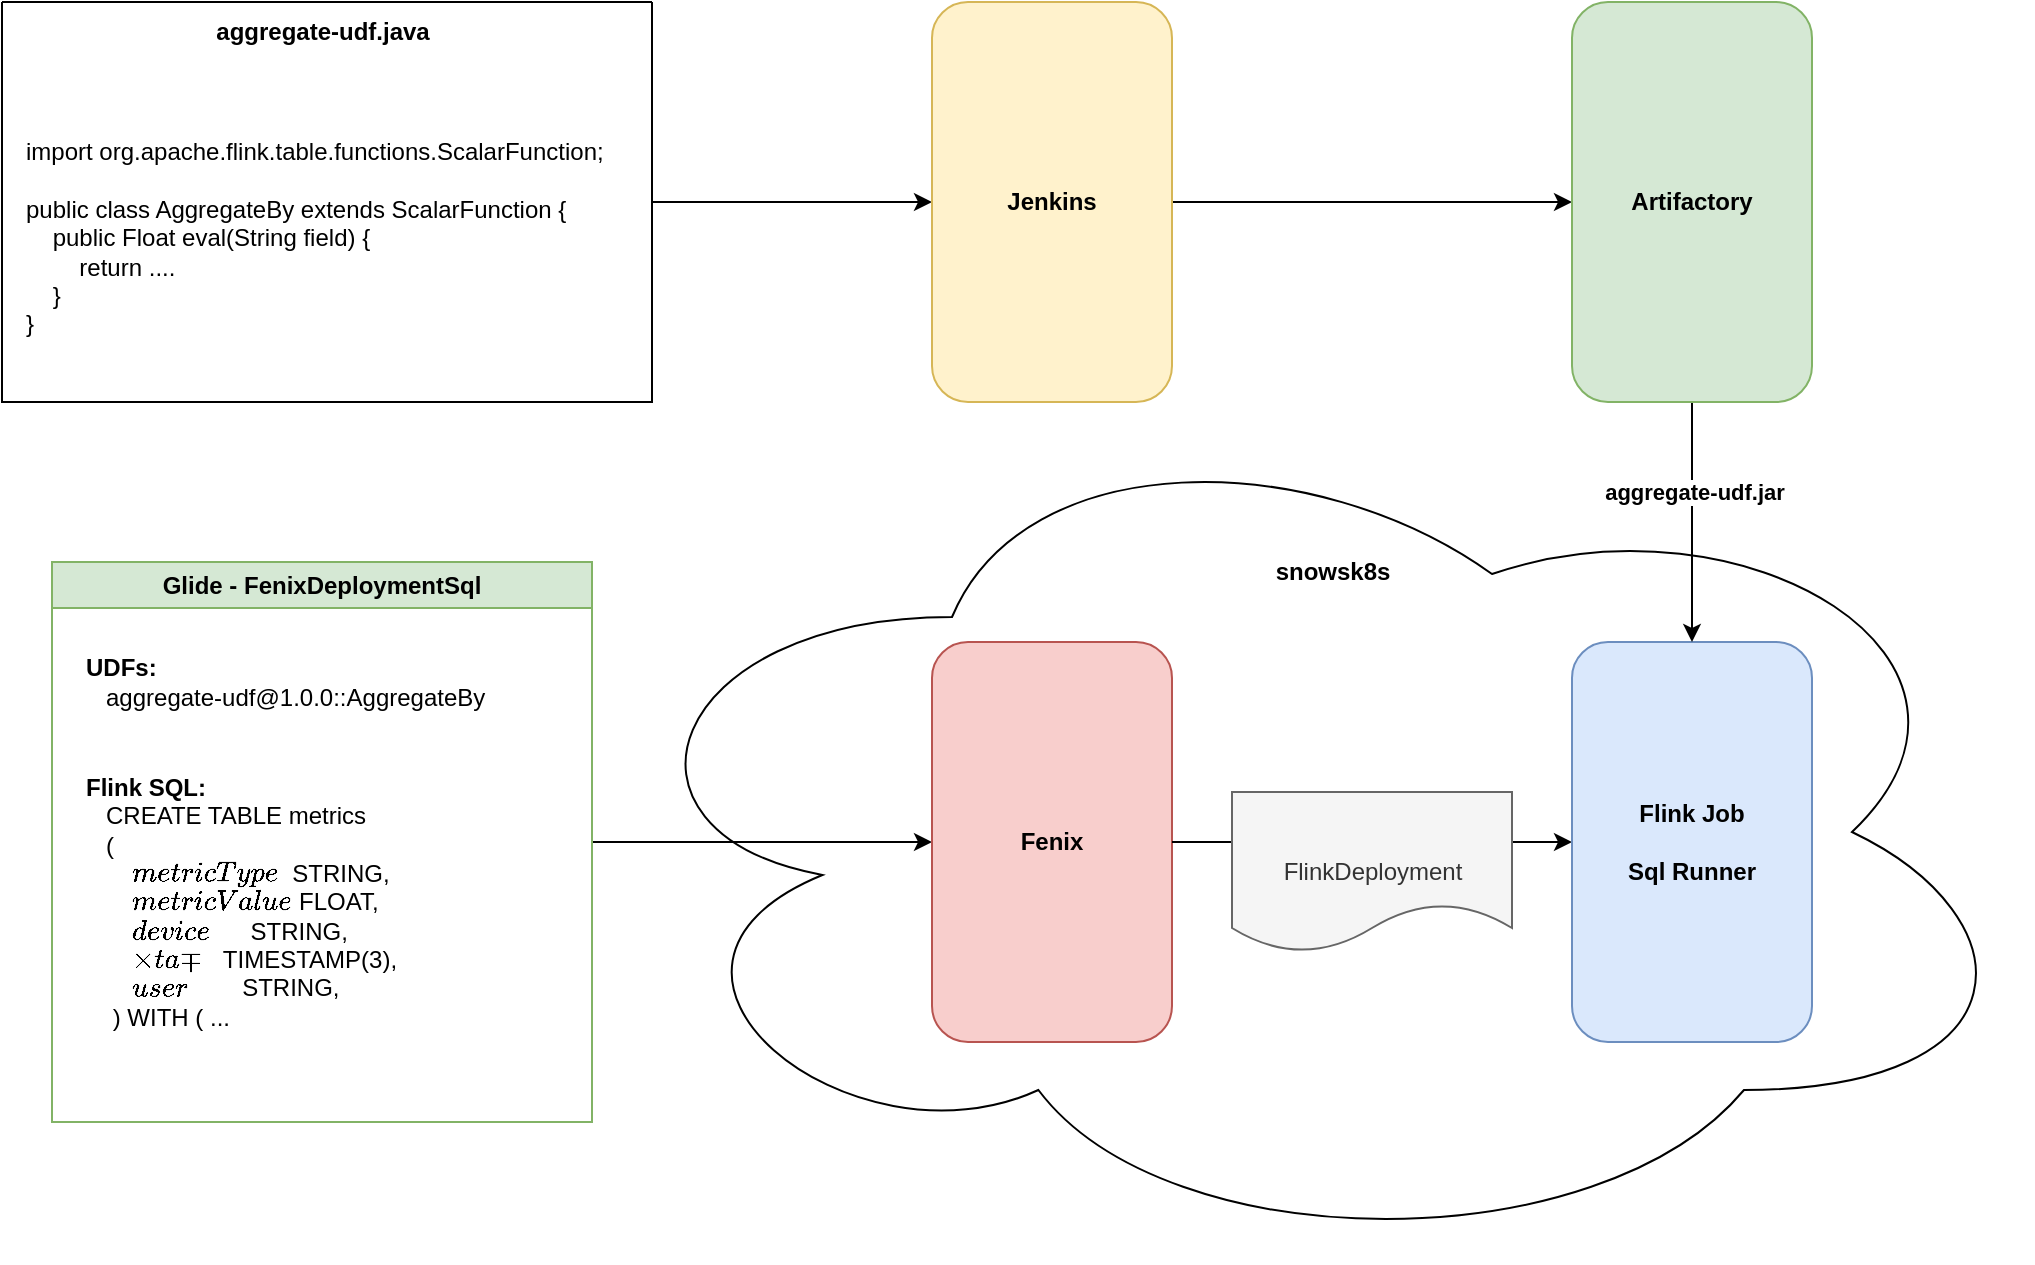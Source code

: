 <mxfile version="24.0.1" type="github">
  <diagram name="Page-1" id="6nO8YPJqQkaOiOuP65gm">
    <mxGraphModel dx="1529" dy="745" grid="0" gridSize="10" guides="1" tooltips="1" connect="1" arrows="1" fold="1" page="0" pageScale="1" pageWidth="850" pageHeight="1100" math="0" shadow="0">
      <root>
        <mxCell id="0" />
        <mxCell id="1" parent="0" />
        <mxCell id="4dA7L_3wkGxWSaqCTqfy-18" value="" style="ellipse;shape=cloud;whiteSpace=wrap;html=1;" vertex="1" parent="1">
          <mxGeometry x="150" y="240" width="720" height="430" as="geometry" />
        </mxCell>
        <mxCell id="4dA7L_3wkGxWSaqCTqfy-9" value="" style="edgeStyle=orthogonalEdgeStyle;rounded=0;orthogonalLoop=1;jettySize=auto;html=1;" edge="1" parent="1" source="4dA7L_3wkGxWSaqCTqfy-2" target="4dA7L_3wkGxWSaqCTqfy-6">
          <mxGeometry relative="1" as="geometry" />
        </mxCell>
        <mxCell id="4dA7L_3wkGxWSaqCTqfy-2" value="Glide - FenixDeploymentSql" style="swimlane;whiteSpace=wrap;html=1;fillColor=#d5e8d4;strokeColor=#82b366;" vertex="1" parent="1">
          <mxGeometry x="-120" y="320" width="270" height="280" as="geometry" />
        </mxCell>
        <mxCell id="4dA7L_3wkGxWSaqCTqfy-3" value="&lt;div&gt;&lt;b&gt;Flink SQL:&lt;/b&gt;&lt;/div&gt;&lt;div&gt;&amp;nbsp; &amp;nbsp;CREATE TABLE metrics&lt;/div&gt;&lt;div&gt;&amp;nbsp; &amp;nbsp;(&lt;/div&gt;&lt;div&gt;&amp;nbsp; &amp;nbsp; &amp;nbsp; &amp;nbsp;`metricType`&amp;nbsp; STRING,&lt;/div&gt;&lt;div&gt;&amp;nbsp; &amp;nbsp; &amp;nbsp; &amp;nbsp;`metricValue` FLOAT,&lt;/div&gt;&lt;div&gt;&amp;nbsp; &amp;nbsp; &amp;nbsp; &amp;nbsp;`device`&amp;nbsp; &amp;nbsp; &amp;nbsp; STRING,&lt;/div&gt;&lt;div&gt;&amp;nbsp; &amp;nbsp; &amp;nbsp; &amp;nbsp;`timestamp`&amp;nbsp; &amp;nbsp;TIMESTAMP(3),&lt;/div&gt;&lt;div&gt;&amp;nbsp; &amp;nbsp; &amp;nbsp; &amp;nbsp;`user`&amp;nbsp; &amp;nbsp; &amp;nbsp; &amp;nbsp; STRING,&lt;/div&gt;&lt;div&gt;&amp;nbsp; &amp;nbsp; ) WITH ( ...&lt;/div&gt;" style="text;html=1;align=left;verticalAlign=middle;resizable=0;points=[];autosize=1;strokeColor=none;fillColor=none;" vertex="1" parent="4dA7L_3wkGxWSaqCTqfy-2">
          <mxGeometry x="15" y="100" width="210" height="140" as="geometry" />
        </mxCell>
        <mxCell id="4dA7L_3wkGxWSaqCTqfy-22" value="&lt;div&gt;&lt;b&gt;UDFs:&lt;/b&gt;&lt;br&gt;&amp;nbsp; &amp;nbsp;aggregate-udf@1.0.0::AggregateBy&lt;/div&gt;" style="text;html=1;align=left;verticalAlign=middle;resizable=0;points=[];autosize=1;strokeColor=none;fillColor=none;" vertex="1" parent="4dA7L_3wkGxWSaqCTqfy-2">
          <mxGeometry x="15" y="40" width="220" height="40" as="geometry" />
        </mxCell>
        <mxCell id="4dA7L_3wkGxWSaqCTqfy-6" value="&lt;div style=&quot;&quot;&gt;&lt;span style=&quot;background-color: initial;&quot;&gt;&lt;b&gt;Fenix&lt;/b&gt;&lt;/span&gt;&lt;/div&gt;" style="rounded=1;whiteSpace=wrap;html=1;align=center;fillColor=#f8cecc;strokeColor=#b85450;" vertex="1" parent="1">
          <mxGeometry x="320" y="360" width="120" height="200" as="geometry" />
        </mxCell>
        <mxCell id="4dA7L_3wkGxWSaqCTqfy-10" value="" style="endArrow=classic;html=1;rounded=0;entryX=0;entryY=0.5;entryDx=0;entryDy=0;exitX=1;exitY=0.5;exitDx=0;exitDy=0;" edge="1" parent="1" source="4dA7L_3wkGxWSaqCTqfy-6" target="4dA7L_3wkGxWSaqCTqfy-17">
          <mxGeometry relative="1" as="geometry">
            <mxPoint x="460" y="459.5" as="sourcePoint" />
            <mxPoint x="660" y="460" as="targetPoint" />
          </mxGeometry>
        </mxCell>
        <mxCell id="4dA7L_3wkGxWSaqCTqfy-11" value="FlinkDeployment" style="shape=document;html=1;outlineConnect=0;fillColor=#f5f5f5;fontColor=#333333;strokeColor=#666666;" vertex="1" parent="4dA7L_3wkGxWSaqCTqfy-10">
          <mxGeometry width="140" height="80" relative="1" as="geometry">
            <mxPoint x="-70" y="-25" as="offset" />
          </mxGeometry>
        </mxCell>
        <mxCell id="4dA7L_3wkGxWSaqCTqfy-17" value="&lt;div style=&quot;&quot;&gt;&lt;span style=&quot;background-color: initial;&quot;&gt;&lt;b&gt;Flink Job&lt;br&gt;&lt;br&gt;Sql Runner&lt;/b&gt;&lt;/span&gt;&lt;/div&gt;" style="rounded=1;whiteSpace=wrap;html=1;align=center;fillColor=#dae8fc;strokeColor=#6c8ebf;" vertex="1" parent="1">
          <mxGeometry x="640" y="360" width="120" height="200" as="geometry" />
        </mxCell>
        <mxCell id="4dA7L_3wkGxWSaqCTqfy-19" value="&lt;b&gt;snowsk8s&lt;/b&gt;" style="text;html=1;align=center;verticalAlign=middle;resizable=0;points=[];autosize=1;strokeColor=none;fillColor=none;" vertex="1" parent="1">
          <mxGeometry x="480" y="310" width="80" height="30" as="geometry" />
        </mxCell>
        <mxCell id="4dA7L_3wkGxWSaqCTqfy-30" style="edgeStyle=orthogonalEdgeStyle;rounded=0;orthogonalLoop=1;jettySize=auto;html=1;entryX=0;entryY=0.5;entryDx=0;entryDy=0;" edge="1" parent="1" source="4dA7L_3wkGxWSaqCTqfy-24" target="4dA7L_3wkGxWSaqCTqfy-28">
          <mxGeometry relative="1" as="geometry" />
        </mxCell>
        <mxCell id="4dA7L_3wkGxWSaqCTqfy-24" value="" style="swimlane;startSize=0;" vertex="1" parent="1">
          <mxGeometry x="-145" y="40" width="325" height="200" as="geometry" />
        </mxCell>
        <mxCell id="4dA7L_3wkGxWSaqCTqfy-25" value="&lt;b&gt;aggregate-udf.java&lt;/b&gt;" style="text;html=1;align=center;verticalAlign=middle;resizable=0;points=[];autosize=1;strokeColor=none;fillColor=none;" vertex="1" parent="4dA7L_3wkGxWSaqCTqfy-24">
          <mxGeometry x="95" width="130" height="30" as="geometry" />
        </mxCell>
        <mxCell id="4dA7L_3wkGxWSaqCTqfy-26" value="&lt;div&gt;import org.apache.flink.table.functions.ScalarFunction;&lt;/div&gt;&lt;div&gt;&lt;br&gt;&lt;/div&gt;&lt;div&gt;public class AggregateBy extends ScalarFunction {&lt;/div&gt;&lt;div&gt;&amp;nbsp; &amp;nbsp; public Float eval(String field) {&lt;/div&gt;&lt;div&gt;&amp;nbsp; &amp;nbsp; &amp;nbsp; &amp;nbsp; return ....&lt;/div&gt;&lt;div&gt;&amp;nbsp; &amp;nbsp; }&lt;/div&gt;&lt;div&gt;}&lt;/div&gt;&lt;div&gt;&lt;br&gt;&lt;/div&gt;" style="text;html=1;align=left;verticalAlign=middle;resizable=0;points=[];autosize=1;strokeColor=none;fillColor=none;" vertex="1" parent="4dA7L_3wkGxWSaqCTqfy-24">
          <mxGeometry x="10" y="60" width="310" height="130" as="geometry" />
        </mxCell>
        <mxCell id="4dA7L_3wkGxWSaqCTqfy-31" style="edgeStyle=orthogonalEdgeStyle;rounded=0;orthogonalLoop=1;jettySize=auto;html=1;entryX=0;entryY=0.5;entryDx=0;entryDy=0;" edge="1" parent="1" source="4dA7L_3wkGxWSaqCTqfy-28" target="4dA7L_3wkGxWSaqCTqfy-29">
          <mxGeometry relative="1" as="geometry" />
        </mxCell>
        <mxCell id="4dA7L_3wkGxWSaqCTqfy-28" value="&lt;b&gt;Jenkins&lt;/b&gt;" style="rounded=1;whiteSpace=wrap;html=1;fillColor=#fff2cc;strokeColor=#d6b656;" vertex="1" parent="1">
          <mxGeometry x="320" y="40" width="120" height="200" as="geometry" />
        </mxCell>
        <mxCell id="4dA7L_3wkGxWSaqCTqfy-32" style="edgeStyle=orthogonalEdgeStyle;rounded=0;orthogonalLoop=1;jettySize=auto;html=1;" edge="1" parent="1" source="4dA7L_3wkGxWSaqCTqfy-29" target="4dA7L_3wkGxWSaqCTqfy-17">
          <mxGeometry relative="1" as="geometry" />
        </mxCell>
        <mxCell id="4dA7L_3wkGxWSaqCTqfy-33" value="&lt;b&gt;aggregate-udf.jar&lt;/b&gt;" style="edgeLabel;html=1;align=center;verticalAlign=middle;resizable=0;points=[];" vertex="1" connectable="0" parent="4dA7L_3wkGxWSaqCTqfy-32">
          <mxGeometry x="-0.25" y="1" relative="1" as="geometry">
            <mxPoint as="offset" />
          </mxGeometry>
        </mxCell>
        <mxCell id="4dA7L_3wkGxWSaqCTqfy-29" value="&lt;b&gt;Artifactory&lt;/b&gt;" style="rounded=1;whiteSpace=wrap;html=1;fillColor=#d5e8d4;strokeColor=#82b366;" vertex="1" parent="1">
          <mxGeometry x="640" y="40" width="120" height="200" as="geometry" />
        </mxCell>
      </root>
    </mxGraphModel>
  </diagram>
</mxfile>
